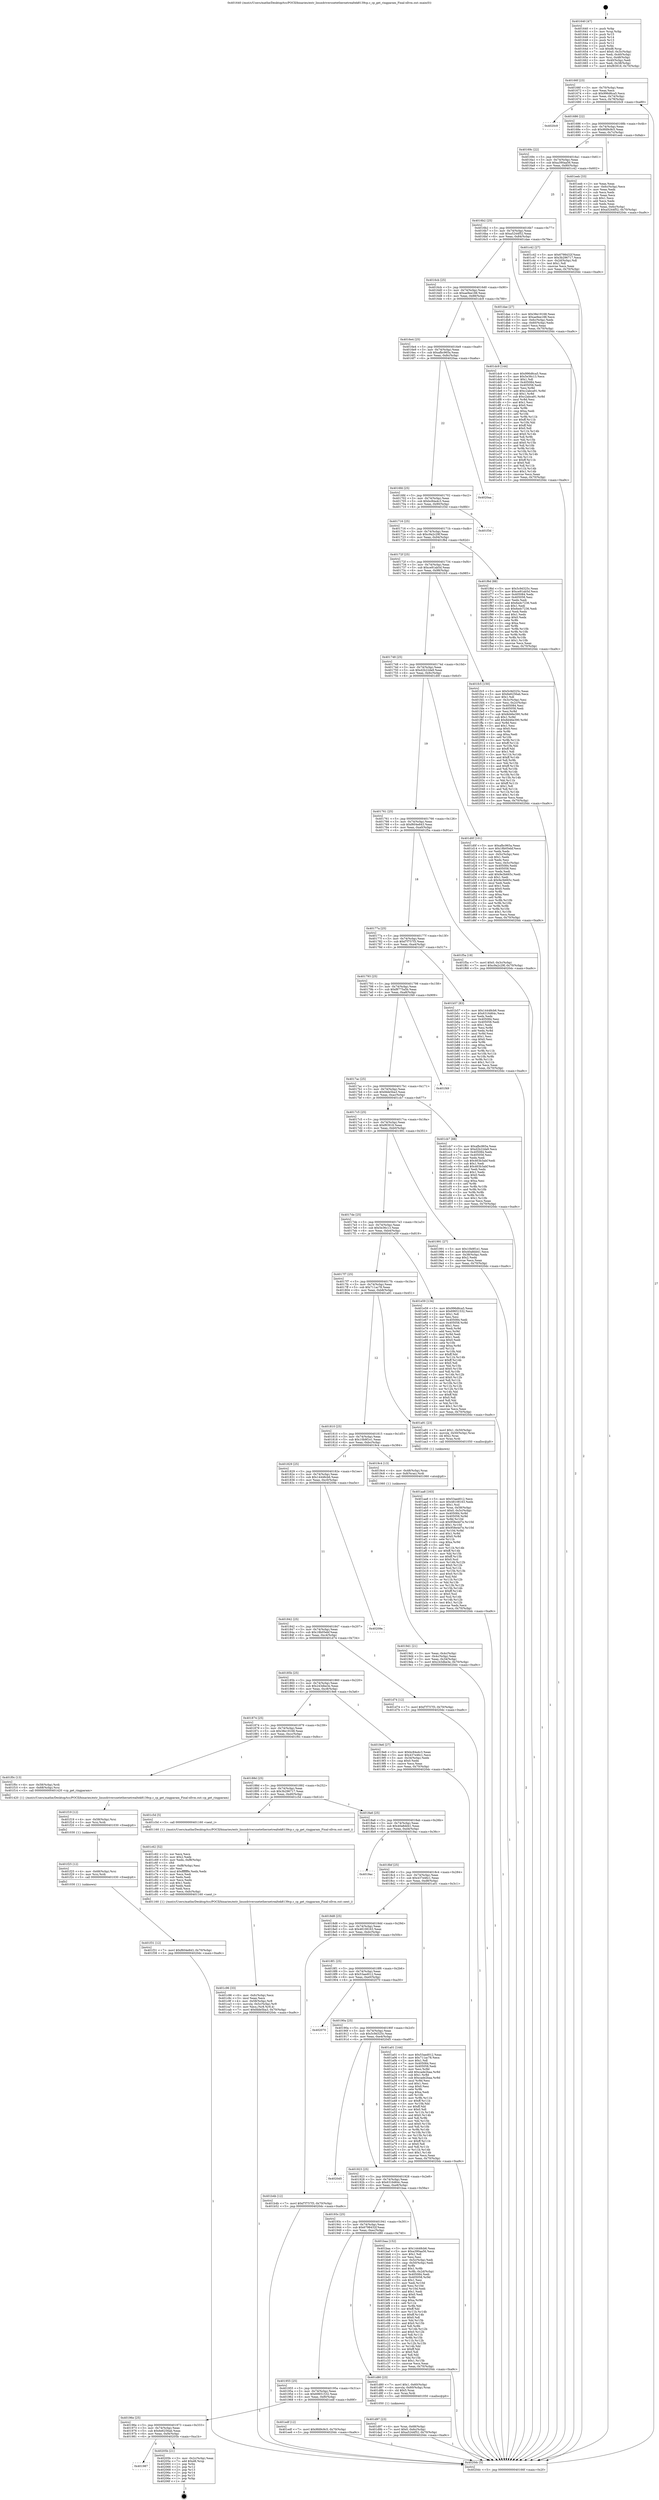 digraph "0x401640" {
  label = "0x401640 (/mnt/c/Users/mathe/Desktop/tcc/POCII/binaries/extr_linuxdriversnetethernetrealtek8139cp.c_cp_get_ringparam_Final-ollvm.out::main(0))"
  labelloc = "t"
  node[shape=record]

  Entry [label="",width=0.3,height=0.3,shape=circle,fillcolor=black,style=filled]
  "0x40166f" [label="{
     0x40166f [23]\l
     | [instrs]\l
     &nbsp;&nbsp;0x40166f \<+3\>: mov -0x70(%rbp),%eax\l
     &nbsp;&nbsp;0x401672 \<+2\>: mov %eax,%ecx\l
     &nbsp;&nbsp;0x401674 \<+6\>: sub $0x996d6ca5,%ecx\l
     &nbsp;&nbsp;0x40167a \<+3\>: mov %eax,-0x74(%rbp)\l
     &nbsp;&nbsp;0x40167d \<+3\>: mov %ecx,-0x78(%rbp)\l
     &nbsp;&nbsp;0x401680 \<+6\>: je 00000000004020c9 \<main+0xa89\>\l
  }"]
  "0x4020c9" [label="{
     0x4020c9\l
  }", style=dashed]
  "0x401686" [label="{
     0x401686 [22]\l
     | [instrs]\l
     &nbsp;&nbsp;0x401686 \<+5\>: jmp 000000000040168b \<main+0x4b\>\l
     &nbsp;&nbsp;0x40168b \<+3\>: mov -0x74(%rbp),%eax\l
     &nbsp;&nbsp;0x40168e \<+5\>: sub $0x9fd9c9c5,%eax\l
     &nbsp;&nbsp;0x401693 \<+3\>: mov %eax,-0x7c(%rbp)\l
     &nbsp;&nbsp;0x401696 \<+6\>: je 0000000000401eeb \<main+0x8ab\>\l
  }"]
  Exit [label="",width=0.3,height=0.3,shape=circle,fillcolor=black,style=filled,peripheries=2]
  "0x401eeb" [label="{
     0x401eeb [33]\l
     | [instrs]\l
     &nbsp;&nbsp;0x401eeb \<+2\>: xor %eax,%eax\l
     &nbsp;&nbsp;0x401eed \<+3\>: mov -0x6c(%rbp),%ecx\l
     &nbsp;&nbsp;0x401ef0 \<+2\>: mov %eax,%edx\l
     &nbsp;&nbsp;0x401ef2 \<+2\>: sub %ecx,%edx\l
     &nbsp;&nbsp;0x401ef4 \<+2\>: mov %eax,%ecx\l
     &nbsp;&nbsp;0x401ef6 \<+3\>: sub $0x1,%ecx\l
     &nbsp;&nbsp;0x401ef9 \<+2\>: add %ecx,%edx\l
     &nbsp;&nbsp;0x401efb \<+2\>: sub %edx,%eax\l
     &nbsp;&nbsp;0x401efd \<+3\>: mov %eax,-0x6c(%rbp)\l
     &nbsp;&nbsp;0x401f00 \<+7\>: movl $0xa5244f52,-0x70(%rbp)\l
     &nbsp;&nbsp;0x401f07 \<+5\>: jmp 00000000004020dc \<main+0xa9c\>\l
  }"]
  "0x40169c" [label="{
     0x40169c [22]\l
     | [instrs]\l
     &nbsp;&nbsp;0x40169c \<+5\>: jmp 00000000004016a1 \<main+0x61\>\l
     &nbsp;&nbsp;0x4016a1 \<+3\>: mov -0x74(%rbp),%eax\l
     &nbsp;&nbsp;0x4016a4 \<+5\>: sub $0xa390aa56,%eax\l
     &nbsp;&nbsp;0x4016a9 \<+3\>: mov %eax,-0x80(%rbp)\l
     &nbsp;&nbsp;0x4016ac \<+6\>: je 0000000000401c42 \<main+0x602\>\l
  }"]
  "0x401987" [label="{
     0x401987\l
  }", style=dashed]
  "0x401c42" [label="{
     0x401c42 [27]\l
     | [instrs]\l
     &nbsp;&nbsp;0x401c42 \<+5\>: mov $0x6798432f,%eax\l
     &nbsp;&nbsp;0x401c47 \<+5\>: mov $0x3b296717,%ecx\l
     &nbsp;&nbsp;0x401c4c \<+3\>: mov -0x2d(%rbp),%dl\l
     &nbsp;&nbsp;0x401c4f \<+3\>: test $0x1,%dl\l
     &nbsp;&nbsp;0x401c52 \<+3\>: cmovne %ecx,%eax\l
     &nbsp;&nbsp;0x401c55 \<+3\>: mov %eax,-0x70(%rbp)\l
     &nbsp;&nbsp;0x401c58 \<+5\>: jmp 00000000004020dc \<main+0xa9c\>\l
  }"]
  "0x4016b2" [label="{
     0x4016b2 [25]\l
     | [instrs]\l
     &nbsp;&nbsp;0x4016b2 \<+5\>: jmp 00000000004016b7 \<main+0x77\>\l
     &nbsp;&nbsp;0x4016b7 \<+3\>: mov -0x74(%rbp),%eax\l
     &nbsp;&nbsp;0x4016ba \<+5\>: sub $0xa5244f52,%eax\l
     &nbsp;&nbsp;0x4016bf \<+6\>: mov %eax,-0x84(%rbp)\l
     &nbsp;&nbsp;0x4016c5 \<+6\>: je 0000000000401dae \<main+0x76e\>\l
  }"]
  "0x40205b" [label="{
     0x40205b [21]\l
     | [instrs]\l
     &nbsp;&nbsp;0x40205b \<+3\>: mov -0x2c(%rbp),%eax\l
     &nbsp;&nbsp;0x40205e \<+7\>: add $0xd8,%rsp\l
     &nbsp;&nbsp;0x402065 \<+1\>: pop %rbx\l
     &nbsp;&nbsp;0x402066 \<+2\>: pop %r12\l
     &nbsp;&nbsp;0x402068 \<+2\>: pop %r13\l
     &nbsp;&nbsp;0x40206a \<+2\>: pop %r14\l
     &nbsp;&nbsp;0x40206c \<+2\>: pop %r15\l
     &nbsp;&nbsp;0x40206e \<+1\>: pop %rbp\l
     &nbsp;&nbsp;0x40206f \<+1\>: ret\l
  }"]
  "0x401dae" [label="{
     0x401dae [27]\l
     | [instrs]\l
     &nbsp;&nbsp;0x401dae \<+5\>: mov $0x38e19168,%eax\l
     &nbsp;&nbsp;0x401db3 \<+5\>: mov $0xae9ee188,%ecx\l
     &nbsp;&nbsp;0x401db8 \<+3\>: mov -0x6c(%rbp),%edx\l
     &nbsp;&nbsp;0x401dbb \<+3\>: cmp -0x60(%rbp),%edx\l
     &nbsp;&nbsp;0x401dbe \<+3\>: cmovl %ecx,%eax\l
     &nbsp;&nbsp;0x401dc1 \<+3\>: mov %eax,-0x70(%rbp)\l
     &nbsp;&nbsp;0x401dc4 \<+5\>: jmp 00000000004020dc \<main+0xa9c\>\l
  }"]
  "0x4016cb" [label="{
     0x4016cb [25]\l
     | [instrs]\l
     &nbsp;&nbsp;0x4016cb \<+5\>: jmp 00000000004016d0 \<main+0x90\>\l
     &nbsp;&nbsp;0x4016d0 \<+3\>: mov -0x74(%rbp),%eax\l
     &nbsp;&nbsp;0x4016d3 \<+5\>: sub $0xae9ee188,%eax\l
     &nbsp;&nbsp;0x4016d8 \<+6\>: mov %eax,-0x88(%rbp)\l
     &nbsp;&nbsp;0x4016de \<+6\>: je 0000000000401dc9 \<main+0x789\>\l
  }"]
  "0x401f31" [label="{
     0x401f31 [12]\l
     | [instrs]\l
     &nbsp;&nbsp;0x401f31 \<+7\>: movl $0xf604e843,-0x70(%rbp)\l
     &nbsp;&nbsp;0x401f38 \<+5\>: jmp 00000000004020dc \<main+0xa9c\>\l
  }"]
  "0x401dc9" [label="{
     0x401dc9 [144]\l
     | [instrs]\l
     &nbsp;&nbsp;0x401dc9 \<+5\>: mov $0x996d6ca5,%eax\l
     &nbsp;&nbsp;0x401dce \<+5\>: mov $0x5e36c13,%ecx\l
     &nbsp;&nbsp;0x401dd3 \<+2\>: mov $0x1,%dl\l
     &nbsp;&nbsp;0x401dd5 \<+7\>: mov 0x405084,%esi\l
     &nbsp;&nbsp;0x401ddc \<+7\>: mov 0x405058,%edi\l
     &nbsp;&nbsp;0x401de3 \<+3\>: mov %esi,%r8d\l
     &nbsp;&nbsp;0x401de6 \<+7\>: add $0xc2abca91,%r8d\l
     &nbsp;&nbsp;0x401ded \<+4\>: sub $0x1,%r8d\l
     &nbsp;&nbsp;0x401df1 \<+7\>: sub $0xc2abca91,%r8d\l
     &nbsp;&nbsp;0x401df8 \<+4\>: imul %r8d,%esi\l
     &nbsp;&nbsp;0x401dfc \<+3\>: and $0x1,%esi\l
     &nbsp;&nbsp;0x401dff \<+3\>: cmp $0x0,%esi\l
     &nbsp;&nbsp;0x401e02 \<+4\>: sete %r9b\l
     &nbsp;&nbsp;0x401e06 \<+3\>: cmp $0xa,%edi\l
     &nbsp;&nbsp;0x401e09 \<+4\>: setl %r10b\l
     &nbsp;&nbsp;0x401e0d \<+3\>: mov %r9b,%r11b\l
     &nbsp;&nbsp;0x401e10 \<+4\>: xor $0xff,%r11b\l
     &nbsp;&nbsp;0x401e14 \<+3\>: mov %r10b,%bl\l
     &nbsp;&nbsp;0x401e17 \<+3\>: xor $0xff,%bl\l
     &nbsp;&nbsp;0x401e1a \<+3\>: xor $0x0,%dl\l
     &nbsp;&nbsp;0x401e1d \<+3\>: mov %r11b,%r14b\l
     &nbsp;&nbsp;0x401e20 \<+4\>: and $0x0,%r14b\l
     &nbsp;&nbsp;0x401e24 \<+3\>: and %dl,%r9b\l
     &nbsp;&nbsp;0x401e27 \<+3\>: mov %bl,%r15b\l
     &nbsp;&nbsp;0x401e2a \<+4\>: and $0x0,%r15b\l
     &nbsp;&nbsp;0x401e2e \<+3\>: and %dl,%r10b\l
     &nbsp;&nbsp;0x401e31 \<+3\>: or %r9b,%r14b\l
     &nbsp;&nbsp;0x401e34 \<+3\>: or %r10b,%r15b\l
     &nbsp;&nbsp;0x401e37 \<+3\>: xor %r15b,%r14b\l
     &nbsp;&nbsp;0x401e3a \<+3\>: or %bl,%r11b\l
     &nbsp;&nbsp;0x401e3d \<+4\>: xor $0xff,%r11b\l
     &nbsp;&nbsp;0x401e41 \<+3\>: or $0x0,%dl\l
     &nbsp;&nbsp;0x401e44 \<+3\>: and %dl,%r11b\l
     &nbsp;&nbsp;0x401e47 \<+3\>: or %r11b,%r14b\l
     &nbsp;&nbsp;0x401e4a \<+4\>: test $0x1,%r14b\l
     &nbsp;&nbsp;0x401e4e \<+3\>: cmovne %ecx,%eax\l
     &nbsp;&nbsp;0x401e51 \<+3\>: mov %eax,-0x70(%rbp)\l
     &nbsp;&nbsp;0x401e54 \<+5\>: jmp 00000000004020dc \<main+0xa9c\>\l
  }"]
  "0x4016e4" [label="{
     0x4016e4 [25]\l
     | [instrs]\l
     &nbsp;&nbsp;0x4016e4 \<+5\>: jmp 00000000004016e9 \<main+0xa9\>\l
     &nbsp;&nbsp;0x4016e9 \<+3\>: mov -0x74(%rbp),%eax\l
     &nbsp;&nbsp;0x4016ec \<+5\>: sub $0xafbc965a,%eax\l
     &nbsp;&nbsp;0x4016f1 \<+6\>: mov %eax,-0x8c(%rbp)\l
     &nbsp;&nbsp;0x4016f7 \<+6\>: je 00000000004020aa \<main+0xa6a\>\l
  }"]
  "0x401f25" [label="{
     0x401f25 [12]\l
     | [instrs]\l
     &nbsp;&nbsp;0x401f25 \<+4\>: mov -0x68(%rbp),%rsi\l
     &nbsp;&nbsp;0x401f29 \<+3\>: mov %rsi,%rdi\l
     &nbsp;&nbsp;0x401f2c \<+5\>: call 0000000000401030 \<free@plt\>\l
     | [calls]\l
     &nbsp;&nbsp;0x401030 \{1\} (unknown)\l
  }"]
  "0x4020aa" [label="{
     0x4020aa\l
  }", style=dashed]
  "0x4016fd" [label="{
     0x4016fd [25]\l
     | [instrs]\l
     &nbsp;&nbsp;0x4016fd \<+5\>: jmp 0000000000401702 \<main+0xc2\>\l
     &nbsp;&nbsp;0x401702 \<+3\>: mov -0x74(%rbp),%eax\l
     &nbsp;&nbsp;0x401705 \<+5\>: sub $0xbc84a4c3,%eax\l
     &nbsp;&nbsp;0x40170a \<+6\>: mov %eax,-0x90(%rbp)\l
     &nbsp;&nbsp;0x401710 \<+6\>: je 0000000000401f3d \<main+0x8fd\>\l
  }"]
  "0x401f19" [label="{
     0x401f19 [12]\l
     | [instrs]\l
     &nbsp;&nbsp;0x401f19 \<+4\>: mov -0x58(%rbp),%rsi\l
     &nbsp;&nbsp;0x401f1d \<+3\>: mov %rsi,%rdi\l
     &nbsp;&nbsp;0x401f20 \<+5\>: call 0000000000401030 \<free@plt\>\l
     | [calls]\l
     &nbsp;&nbsp;0x401030 \{1\} (unknown)\l
  }"]
  "0x401f3d" [label="{
     0x401f3d\l
  }", style=dashed]
  "0x401716" [label="{
     0x401716 [25]\l
     | [instrs]\l
     &nbsp;&nbsp;0x401716 \<+5\>: jmp 000000000040171b \<main+0xdb\>\l
     &nbsp;&nbsp;0x40171b \<+3\>: mov -0x74(%rbp),%eax\l
     &nbsp;&nbsp;0x40171e \<+5\>: sub $0xc9a2c29f,%eax\l
     &nbsp;&nbsp;0x401723 \<+6\>: mov %eax,-0x94(%rbp)\l
     &nbsp;&nbsp;0x401729 \<+6\>: je 0000000000401f6d \<main+0x92d\>\l
  }"]
  "0x40196e" [label="{
     0x40196e [25]\l
     | [instrs]\l
     &nbsp;&nbsp;0x40196e \<+5\>: jmp 0000000000401973 \<main+0x333\>\l
     &nbsp;&nbsp;0x401973 \<+3\>: mov -0x74(%rbp),%eax\l
     &nbsp;&nbsp;0x401976 \<+5\>: sub $0x6e6256ab,%eax\l
     &nbsp;&nbsp;0x40197b \<+6\>: mov %eax,-0xf4(%rbp)\l
     &nbsp;&nbsp;0x401981 \<+6\>: je 000000000040205b \<main+0xa1b\>\l
  }"]
  "0x401f6d" [label="{
     0x401f6d [88]\l
     | [instrs]\l
     &nbsp;&nbsp;0x401f6d \<+5\>: mov $0x5c9d325c,%eax\l
     &nbsp;&nbsp;0x401f72 \<+5\>: mov $0xce91ab5d,%ecx\l
     &nbsp;&nbsp;0x401f77 \<+7\>: mov 0x405084,%edx\l
     &nbsp;&nbsp;0x401f7e \<+7\>: mov 0x405058,%esi\l
     &nbsp;&nbsp;0x401f85 \<+2\>: mov %edx,%edi\l
     &nbsp;&nbsp;0x401f87 \<+6\>: add $0x6edc7236,%edi\l
     &nbsp;&nbsp;0x401f8d \<+3\>: sub $0x1,%edi\l
     &nbsp;&nbsp;0x401f90 \<+6\>: sub $0x6edc7236,%edi\l
     &nbsp;&nbsp;0x401f96 \<+3\>: imul %edi,%edx\l
     &nbsp;&nbsp;0x401f99 \<+3\>: and $0x1,%edx\l
     &nbsp;&nbsp;0x401f9c \<+3\>: cmp $0x0,%edx\l
     &nbsp;&nbsp;0x401f9f \<+4\>: sete %r8b\l
     &nbsp;&nbsp;0x401fa3 \<+3\>: cmp $0xa,%esi\l
     &nbsp;&nbsp;0x401fa6 \<+4\>: setl %r9b\l
     &nbsp;&nbsp;0x401faa \<+3\>: mov %r8b,%r10b\l
     &nbsp;&nbsp;0x401fad \<+3\>: and %r9b,%r10b\l
     &nbsp;&nbsp;0x401fb0 \<+3\>: xor %r9b,%r8b\l
     &nbsp;&nbsp;0x401fb3 \<+3\>: or %r8b,%r10b\l
     &nbsp;&nbsp;0x401fb6 \<+4\>: test $0x1,%r10b\l
     &nbsp;&nbsp;0x401fba \<+3\>: cmovne %ecx,%eax\l
     &nbsp;&nbsp;0x401fbd \<+3\>: mov %eax,-0x70(%rbp)\l
     &nbsp;&nbsp;0x401fc0 \<+5\>: jmp 00000000004020dc \<main+0xa9c\>\l
  }"]
  "0x40172f" [label="{
     0x40172f [25]\l
     | [instrs]\l
     &nbsp;&nbsp;0x40172f \<+5\>: jmp 0000000000401734 \<main+0xf4\>\l
     &nbsp;&nbsp;0x401734 \<+3\>: mov -0x74(%rbp),%eax\l
     &nbsp;&nbsp;0x401737 \<+5\>: sub $0xce91ab5d,%eax\l
     &nbsp;&nbsp;0x40173c \<+6\>: mov %eax,-0x98(%rbp)\l
     &nbsp;&nbsp;0x401742 \<+6\>: je 0000000000401fc5 \<main+0x985\>\l
  }"]
  "0x401edf" [label="{
     0x401edf [12]\l
     | [instrs]\l
     &nbsp;&nbsp;0x401edf \<+7\>: movl $0x9fd9c9c5,-0x70(%rbp)\l
     &nbsp;&nbsp;0x401ee6 \<+5\>: jmp 00000000004020dc \<main+0xa9c\>\l
  }"]
  "0x401fc5" [label="{
     0x401fc5 [150]\l
     | [instrs]\l
     &nbsp;&nbsp;0x401fc5 \<+5\>: mov $0x5c9d325c,%eax\l
     &nbsp;&nbsp;0x401fca \<+5\>: mov $0x6e6256ab,%ecx\l
     &nbsp;&nbsp;0x401fcf \<+2\>: mov $0x1,%dl\l
     &nbsp;&nbsp;0x401fd1 \<+3\>: mov -0x3c(%rbp),%esi\l
     &nbsp;&nbsp;0x401fd4 \<+3\>: mov %esi,-0x2c(%rbp)\l
     &nbsp;&nbsp;0x401fd7 \<+7\>: mov 0x405084,%esi\l
     &nbsp;&nbsp;0x401fde \<+7\>: mov 0x405058,%edi\l
     &nbsp;&nbsp;0x401fe5 \<+3\>: mov %esi,%r8d\l
     &nbsp;&nbsp;0x401fe8 \<+7\>: sub $0x8d46e390,%r8d\l
     &nbsp;&nbsp;0x401fef \<+4\>: sub $0x1,%r8d\l
     &nbsp;&nbsp;0x401ff3 \<+7\>: add $0x8d46e390,%r8d\l
     &nbsp;&nbsp;0x401ffa \<+4\>: imul %r8d,%esi\l
     &nbsp;&nbsp;0x401ffe \<+3\>: and $0x1,%esi\l
     &nbsp;&nbsp;0x402001 \<+3\>: cmp $0x0,%esi\l
     &nbsp;&nbsp;0x402004 \<+4\>: sete %r9b\l
     &nbsp;&nbsp;0x402008 \<+3\>: cmp $0xa,%edi\l
     &nbsp;&nbsp;0x40200b \<+4\>: setl %r10b\l
     &nbsp;&nbsp;0x40200f \<+3\>: mov %r9b,%r11b\l
     &nbsp;&nbsp;0x402012 \<+4\>: xor $0xff,%r11b\l
     &nbsp;&nbsp;0x402016 \<+3\>: mov %r10b,%bl\l
     &nbsp;&nbsp;0x402019 \<+3\>: xor $0xff,%bl\l
     &nbsp;&nbsp;0x40201c \<+3\>: xor $0x1,%dl\l
     &nbsp;&nbsp;0x40201f \<+3\>: mov %r11b,%r14b\l
     &nbsp;&nbsp;0x402022 \<+4\>: and $0xff,%r14b\l
     &nbsp;&nbsp;0x402026 \<+3\>: and %dl,%r9b\l
     &nbsp;&nbsp;0x402029 \<+3\>: mov %bl,%r15b\l
     &nbsp;&nbsp;0x40202c \<+4\>: and $0xff,%r15b\l
     &nbsp;&nbsp;0x402030 \<+3\>: and %dl,%r10b\l
     &nbsp;&nbsp;0x402033 \<+3\>: or %r9b,%r14b\l
     &nbsp;&nbsp;0x402036 \<+3\>: or %r10b,%r15b\l
     &nbsp;&nbsp;0x402039 \<+3\>: xor %r15b,%r14b\l
     &nbsp;&nbsp;0x40203c \<+3\>: or %bl,%r11b\l
     &nbsp;&nbsp;0x40203f \<+4\>: xor $0xff,%r11b\l
     &nbsp;&nbsp;0x402043 \<+3\>: or $0x1,%dl\l
     &nbsp;&nbsp;0x402046 \<+3\>: and %dl,%r11b\l
     &nbsp;&nbsp;0x402049 \<+3\>: or %r11b,%r14b\l
     &nbsp;&nbsp;0x40204c \<+4\>: test $0x1,%r14b\l
     &nbsp;&nbsp;0x402050 \<+3\>: cmovne %ecx,%eax\l
     &nbsp;&nbsp;0x402053 \<+3\>: mov %eax,-0x70(%rbp)\l
     &nbsp;&nbsp;0x402056 \<+5\>: jmp 00000000004020dc \<main+0xa9c\>\l
  }"]
  "0x401748" [label="{
     0x401748 [25]\l
     | [instrs]\l
     &nbsp;&nbsp;0x401748 \<+5\>: jmp 000000000040174d \<main+0x10d\>\l
     &nbsp;&nbsp;0x40174d \<+3\>: mov -0x74(%rbp),%eax\l
     &nbsp;&nbsp;0x401750 \<+5\>: sub $0xd2b22da9,%eax\l
     &nbsp;&nbsp;0x401755 \<+6\>: mov %eax,-0x9c(%rbp)\l
     &nbsp;&nbsp;0x40175b \<+6\>: je 0000000000401d0f \<main+0x6cf\>\l
  }"]
  "0x401d97" [label="{
     0x401d97 [23]\l
     | [instrs]\l
     &nbsp;&nbsp;0x401d97 \<+4\>: mov %rax,-0x68(%rbp)\l
     &nbsp;&nbsp;0x401d9b \<+7\>: movl $0x0,-0x6c(%rbp)\l
     &nbsp;&nbsp;0x401da2 \<+7\>: movl $0xa5244f52,-0x70(%rbp)\l
     &nbsp;&nbsp;0x401da9 \<+5\>: jmp 00000000004020dc \<main+0xa9c\>\l
  }"]
  "0x401d0f" [label="{
     0x401d0f [101]\l
     | [instrs]\l
     &nbsp;&nbsp;0x401d0f \<+5\>: mov $0xafbc965a,%eax\l
     &nbsp;&nbsp;0x401d14 \<+5\>: mov $0x18b05ebf,%ecx\l
     &nbsp;&nbsp;0x401d19 \<+2\>: xor %edx,%edx\l
     &nbsp;&nbsp;0x401d1b \<+3\>: mov -0x5c(%rbp),%esi\l
     &nbsp;&nbsp;0x401d1e \<+3\>: sub $0x1,%edx\l
     &nbsp;&nbsp;0x401d21 \<+2\>: sub %edx,%esi\l
     &nbsp;&nbsp;0x401d23 \<+3\>: mov %esi,-0x5c(%rbp)\l
     &nbsp;&nbsp;0x401d26 \<+7\>: mov 0x405084,%edx\l
     &nbsp;&nbsp;0x401d2d \<+7\>: mov 0x405058,%esi\l
     &nbsp;&nbsp;0x401d34 \<+2\>: mov %edx,%edi\l
     &nbsp;&nbsp;0x401d36 \<+6\>: add $0x9e3b665c,%edi\l
     &nbsp;&nbsp;0x401d3c \<+3\>: sub $0x1,%edi\l
     &nbsp;&nbsp;0x401d3f \<+6\>: sub $0x9e3b665c,%edi\l
     &nbsp;&nbsp;0x401d45 \<+3\>: imul %edi,%edx\l
     &nbsp;&nbsp;0x401d48 \<+3\>: and $0x1,%edx\l
     &nbsp;&nbsp;0x401d4b \<+3\>: cmp $0x0,%edx\l
     &nbsp;&nbsp;0x401d4e \<+4\>: sete %r8b\l
     &nbsp;&nbsp;0x401d52 \<+3\>: cmp $0xa,%esi\l
     &nbsp;&nbsp;0x401d55 \<+4\>: setl %r9b\l
     &nbsp;&nbsp;0x401d59 \<+3\>: mov %r8b,%r10b\l
     &nbsp;&nbsp;0x401d5c \<+3\>: and %r9b,%r10b\l
     &nbsp;&nbsp;0x401d5f \<+3\>: xor %r9b,%r8b\l
     &nbsp;&nbsp;0x401d62 \<+3\>: or %r8b,%r10b\l
     &nbsp;&nbsp;0x401d65 \<+4\>: test $0x1,%r10b\l
     &nbsp;&nbsp;0x401d69 \<+3\>: cmovne %ecx,%eax\l
     &nbsp;&nbsp;0x401d6c \<+3\>: mov %eax,-0x70(%rbp)\l
     &nbsp;&nbsp;0x401d6f \<+5\>: jmp 00000000004020dc \<main+0xa9c\>\l
  }"]
  "0x401761" [label="{
     0x401761 [25]\l
     | [instrs]\l
     &nbsp;&nbsp;0x401761 \<+5\>: jmp 0000000000401766 \<main+0x126\>\l
     &nbsp;&nbsp;0x401766 \<+3\>: mov -0x74(%rbp),%eax\l
     &nbsp;&nbsp;0x401769 \<+5\>: sub $0xf604e843,%eax\l
     &nbsp;&nbsp;0x40176e \<+6\>: mov %eax,-0xa0(%rbp)\l
     &nbsp;&nbsp;0x401774 \<+6\>: je 0000000000401f5a \<main+0x91a\>\l
  }"]
  "0x401955" [label="{
     0x401955 [25]\l
     | [instrs]\l
     &nbsp;&nbsp;0x401955 \<+5\>: jmp 000000000040195a \<main+0x31a\>\l
     &nbsp;&nbsp;0x40195a \<+3\>: mov -0x74(%rbp),%eax\l
     &nbsp;&nbsp;0x40195d \<+5\>: sub $0x69651532,%eax\l
     &nbsp;&nbsp;0x401962 \<+6\>: mov %eax,-0xf0(%rbp)\l
     &nbsp;&nbsp;0x401968 \<+6\>: je 0000000000401edf \<main+0x89f\>\l
  }"]
  "0x401f5a" [label="{
     0x401f5a [19]\l
     | [instrs]\l
     &nbsp;&nbsp;0x401f5a \<+7\>: movl $0x0,-0x3c(%rbp)\l
     &nbsp;&nbsp;0x401f61 \<+7\>: movl $0xc9a2c29f,-0x70(%rbp)\l
     &nbsp;&nbsp;0x401f68 \<+5\>: jmp 00000000004020dc \<main+0xa9c\>\l
  }"]
  "0x40177a" [label="{
     0x40177a [25]\l
     | [instrs]\l
     &nbsp;&nbsp;0x40177a \<+5\>: jmp 000000000040177f \<main+0x13f\>\l
     &nbsp;&nbsp;0x40177f \<+3\>: mov -0x74(%rbp),%eax\l
     &nbsp;&nbsp;0x401782 \<+5\>: sub $0xf7f757f3,%eax\l
     &nbsp;&nbsp;0x401787 \<+6\>: mov %eax,-0xa4(%rbp)\l
     &nbsp;&nbsp;0x40178d \<+6\>: je 0000000000401b57 \<main+0x517\>\l
  }"]
  "0x401d80" [label="{
     0x401d80 [23]\l
     | [instrs]\l
     &nbsp;&nbsp;0x401d80 \<+7\>: movl $0x1,-0x60(%rbp)\l
     &nbsp;&nbsp;0x401d87 \<+4\>: movslq -0x60(%rbp),%rax\l
     &nbsp;&nbsp;0x401d8b \<+4\>: shl $0x5,%rax\l
     &nbsp;&nbsp;0x401d8f \<+3\>: mov %rax,%rdi\l
     &nbsp;&nbsp;0x401d92 \<+5\>: call 0000000000401050 \<malloc@plt\>\l
     | [calls]\l
     &nbsp;&nbsp;0x401050 \{1\} (unknown)\l
  }"]
  "0x401b57" [label="{
     0x401b57 [83]\l
     | [instrs]\l
     &nbsp;&nbsp;0x401b57 \<+5\>: mov $0x14448cb6,%eax\l
     &nbsp;&nbsp;0x401b5c \<+5\>: mov $0x6316d64c,%ecx\l
     &nbsp;&nbsp;0x401b61 \<+2\>: xor %edx,%edx\l
     &nbsp;&nbsp;0x401b63 \<+7\>: mov 0x405084,%esi\l
     &nbsp;&nbsp;0x401b6a \<+7\>: mov 0x405058,%edi\l
     &nbsp;&nbsp;0x401b71 \<+3\>: sub $0x1,%edx\l
     &nbsp;&nbsp;0x401b74 \<+3\>: mov %esi,%r8d\l
     &nbsp;&nbsp;0x401b77 \<+3\>: add %edx,%r8d\l
     &nbsp;&nbsp;0x401b7a \<+4\>: imul %r8d,%esi\l
     &nbsp;&nbsp;0x401b7e \<+3\>: and $0x1,%esi\l
     &nbsp;&nbsp;0x401b81 \<+3\>: cmp $0x0,%esi\l
     &nbsp;&nbsp;0x401b84 \<+4\>: sete %r9b\l
     &nbsp;&nbsp;0x401b88 \<+3\>: cmp $0xa,%edi\l
     &nbsp;&nbsp;0x401b8b \<+4\>: setl %r10b\l
     &nbsp;&nbsp;0x401b8f \<+3\>: mov %r9b,%r11b\l
     &nbsp;&nbsp;0x401b92 \<+3\>: and %r10b,%r11b\l
     &nbsp;&nbsp;0x401b95 \<+3\>: xor %r10b,%r9b\l
     &nbsp;&nbsp;0x401b98 \<+3\>: or %r9b,%r11b\l
     &nbsp;&nbsp;0x401b9b \<+4\>: test $0x1,%r11b\l
     &nbsp;&nbsp;0x401b9f \<+3\>: cmovne %ecx,%eax\l
     &nbsp;&nbsp;0x401ba2 \<+3\>: mov %eax,-0x70(%rbp)\l
     &nbsp;&nbsp;0x401ba5 \<+5\>: jmp 00000000004020dc \<main+0xa9c\>\l
  }"]
  "0x401793" [label="{
     0x401793 [25]\l
     | [instrs]\l
     &nbsp;&nbsp;0x401793 \<+5\>: jmp 0000000000401798 \<main+0x158\>\l
     &nbsp;&nbsp;0x401798 \<+3\>: mov -0x74(%rbp),%eax\l
     &nbsp;&nbsp;0x40179b \<+5\>: sub $0xf8775a5b,%eax\l
     &nbsp;&nbsp;0x4017a0 \<+6\>: mov %eax,-0xa8(%rbp)\l
     &nbsp;&nbsp;0x4017a6 \<+6\>: je 0000000000401f49 \<main+0x909\>\l
  }"]
  "0x401c96" [label="{
     0x401c96 [33]\l
     | [instrs]\l
     &nbsp;&nbsp;0x401c96 \<+6\>: mov -0xfc(%rbp),%ecx\l
     &nbsp;&nbsp;0x401c9c \<+3\>: imul %eax,%ecx\l
     &nbsp;&nbsp;0x401c9f \<+4\>: mov -0x58(%rbp),%r8\l
     &nbsp;&nbsp;0x401ca3 \<+4\>: movslq -0x5c(%rbp),%r9\l
     &nbsp;&nbsp;0x401ca7 \<+4\>: mov %ecx,(%r8,%r9,4)\l
     &nbsp;&nbsp;0x401cab \<+7\>: movl $0xfdde5ba3,-0x70(%rbp)\l
     &nbsp;&nbsp;0x401cb2 \<+5\>: jmp 00000000004020dc \<main+0xa9c\>\l
  }"]
  "0x401f49" [label="{
     0x401f49\l
  }", style=dashed]
  "0x4017ac" [label="{
     0x4017ac [25]\l
     | [instrs]\l
     &nbsp;&nbsp;0x4017ac \<+5\>: jmp 00000000004017b1 \<main+0x171\>\l
     &nbsp;&nbsp;0x4017b1 \<+3\>: mov -0x74(%rbp),%eax\l
     &nbsp;&nbsp;0x4017b4 \<+5\>: sub $0xfdde5ba3,%eax\l
     &nbsp;&nbsp;0x4017b9 \<+6\>: mov %eax,-0xac(%rbp)\l
     &nbsp;&nbsp;0x4017bf \<+6\>: je 0000000000401cb7 \<main+0x677\>\l
  }"]
  "0x401c62" [label="{
     0x401c62 [52]\l
     | [instrs]\l
     &nbsp;&nbsp;0x401c62 \<+2\>: xor %ecx,%ecx\l
     &nbsp;&nbsp;0x401c64 \<+5\>: mov $0x2,%edx\l
     &nbsp;&nbsp;0x401c69 \<+6\>: mov %edx,-0xf8(%rbp)\l
     &nbsp;&nbsp;0x401c6f \<+1\>: cltd\l
     &nbsp;&nbsp;0x401c70 \<+6\>: mov -0xf8(%rbp),%esi\l
     &nbsp;&nbsp;0x401c76 \<+2\>: idiv %esi\l
     &nbsp;&nbsp;0x401c78 \<+6\>: imul $0xfffffffe,%edx,%edx\l
     &nbsp;&nbsp;0x401c7e \<+2\>: mov %ecx,%edi\l
     &nbsp;&nbsp;0x401c80 \<+2\>: sub %edx,%edi\l
     &nbsp;&nbsp;0x401c82 \<+2\>: mov %ecx,%edx\l
     &nbsp;&nbsp;0x401c84 \<+3\>: sub $0x1,%edx\l
     &nbsp;&nbsp;0x401c87 \<+2\>: add %edx,%edi\l
     &nbsp;&nbsp;0x401c89 \<+2\>: sub %edi,%ecx\l
     &nbsp;&nbsp;0x401c8b \<+6\>: mov %ecx,-0xfc(%rbp)\l
     &nbsp;&nbsp;0x401c91 \<+5\>: call 0000000000401160 \<next_i\>\l
     | [calls]\l
     &nbsp;&nbsp;0x401160 \{1\} (/mnt/c/Users/mathe/Desktop/tcc/POCII/binaries/extr_linuxdriversnetethernetrealtek8139cp.c_cp_get_ringparam_Final-ollvm.out::next_i)\l
  }"]
  "0x401cb7" [label="{
     0x401cb7 [88]\l
     | [instrs]\l
     &nbsp;&nbsp;0x401cb7 \<+5\>: mov $0xafbc965a,%eax\l
     &nbsp;&nbsp;0x401cbc \<+5\>: mov $0xd2b22da9,%ecx\l
     &nbsp;&nbsp;0x401cc1 \<+7\>: mov 0x405084,%edx\l
     &nbsp;&nbsp;0x401cc8 \<+7\>: mov 0x405058,%esi\l
     &nbsp;&nbsp;0x401ccf \<+2\>: mov %edx,%edi\l
     &nbsp;&nbsp;0x401cd1 \<+6\>: sub $0x463b3abf,%edi\l
     &nbsp;&nbsp;0x401cd7 \<+3\>: sub $0x1,%edi\l
     &nbsp;&nbsp;0x401cda \<+6\>: add $0x463b3abf,%edi\l
     &nbsp;&nbsp;0x401ce0 \<+3\>: imul %edi,%edx\l
     &nbsp;&nbsp;0x401ce3 \<+3\>: and $0x1,%edx\l
     &nbsp;&nbsp;0x401ce6 \<+3\>: cmp $0x0,%edx\l
     &nbsp;&nbsp;0x401ce9 \<+4\>: sete %r8b\l
     &nbsp;&nbsp;0x401ced \<+3\>: cmp $0xa,%esi\l
     &nbsp;&nbsp;0x401cf0 \<+4\>: setl %r9b\l
     &nbsp;&nbsp;0x401cf4 \<+3\>: mov %r8b,%r10b\l
     &nbsp;&nbsp;0x401cf7 \<+3\>: and %r9b,%r10b\l
     &nbsp;&nbsp;0x401cfa \<+3\>: xor %r9b,%r8b\l
     &nbsp;&nbsp;0x401cfd \<+3\>: or %r8b,%r10b\l
     &nbsp;&nbsp;0x401d00 \<+4\>: test $0x1,%r10b\l
     &nbsp;&nbsp;0x401d04 \<+3\>: cmovne %ecx,%eax\l
     &nbsp;&nbsp;0x401d07 \<+3\>: mov %eax,-0x70(%rbp)\l
     &nbsp;&nbsp;0x401d0a \<+5\>: jmp 00000000004020dc \<main+0xa9c\>\l
  }"]
  "0x4017c5" [label="{
     0x4017c5 [25]\l
     | [instrs]\l
     &nbsp;&nbsp;0x4017c5 \<+5\>: jmp 00000000004017ca \<main+0x18a\>\l
     &nbsp;&nbsp;0x4017ca \<+3\>: mov -0x74(%rbp),%eax\l
     &nbsp;&nbsp;0x4017cd \<+5\>: sub $0xf83918,%eax\l
     &nbsp;&nbsp;0x4017d2 \<+6\>: mov %eax,-0xb0(%rbp)\l
     &nbsp;&nbsp;0x4017d8 \<+6\>: je 0000000000401991 \<main+0x351\>\l
  }"]
  "0x40193c" [label="{
     0x40193c [25]\l
     | [instrs]\l
     &nbsp;&nbsp;0x40193c \<+5\>: jmp 0000000000401941 \<main+0x301\>\l
     &nbsp;&nbsp;0x401941 \<+3\>: mov -0x74(%rbp),%eax\l
     &nbsp;&nbsp;0x401944 \<+5\>: sub $0x6798432f,%eax\l
     &nbsp;&nbsp;0x401949 \<+6\>: mov %eax,-0xec(%rbp)\l
     &nbsp;&nbsp;0x40194f \<+6\>: je 0000000000401d80 \<main+0x740\>\l
  }"]
  "0x401991" [label="{
     0x401991 [27]\l
     | [instrs]\l
     &nbsp;&nbsp;0x401991 \<+5\>: mov $0x10b9f1e1,%eax\l
     &nbsp;&nbsp;0x401996 \<+5\>: mov $0x40a8dd41,%ecx\l
     &nbsp;&nbsp;0x40199b \<+3\>: mov -0x38(%rbp),%edx\l
     &nbsp;&nbsp;0x40199e \<+3\>: cmp $0x2,%edx\l
     &nbsp;&nbsp;0x4019a1 \<+3\>: cmovne %ecx,%eax\l
     &nbsp;&nbsp;0x4019a4 \<+3\>: mov %eax,-0x70(%rbp)\l
     &nbsp;&nbsp;0x4019a7 \<+5\>: jmp 00000000004020dc \<main+0xa9c\>\l
  }"]
  "0x4017de" [label="{
     0x4017de [25]\l
     | [instrs]\l
     &nbsp;&nbsp;0x4017de \<+5\>: jmp 00000000004017e3 \<main+0x1a3\>\l
     &nbsp;&nbsp;0x4017e3 \<+3\>: mov -0x74(%rbp),%eax\l
     &nbsp;&nbsp;0x4017e6 \<+5\>: sub $0x5e36c13,%eax\l
     &nbsp;&nbsp;0x4017eb \<+6\>: mov %eax,-0xb4(%rbp)\l
     &nbsp;&nbsp;0x4017f1 \<+6\>: je 0000000000401e59 \<main+0x819\>\l
  }"]
  "0x4020dc" [label="{
     0x4020dc [5]\l
     | [instrs]\l
     &nbsp;&nbsp;0x4020dc \<+5\>: jmp 000000000040166f \<main+0x2f\>\l
  }"]
  "0x401640" [label="{
     0x401640 [47]\l
     | [instrs]\l
     &nbsp;&nbsp;0x401640 \<+1\>: push %rbp\l
     &nbsp;&nbsp;0x401641 \<+3\>: mov %rsp,%rbp\l
     &nbsp;&nbsp;0x401644 \<+2\>: push %r15\l
     &nbsp;&nbsp;0x401646 \<+2\>: push %r14\l
     &nbsp;&nbsp;0x401648 \<+2\>: push %r13\l
     &nbsp;&nbsp;0x40164a \<+2\>: push %r12\l
     &nbsp;&nbsp;0x40164c \<+1\>: push %rbx\l
     &nbsp;&nbsp;0x40164d \<+7\>: sub $0xd8,%rsp\l
     &nbsp;&nbsp;0x401654 \<+7\>: movl $0x0,-0x3c(%rbp)\l
     &nbsp;&nbsp;0x40165b \<+3\>: mov %edi,-0x40(%rbp)\l
     &nbsp;&nbsp;0x40165e \<+4\>: mov %rsi,-0x48(%rbp)\l
     &nbsp;&nbsp;0x401662 \<+3\>: mov -0x40(%rbp),%edi\l
     &nbsp;&nbsp;0x401665 \<+3\>: mov %edi,-0x38(%rbp)\l
     &nbsp;&nbsp;0x401668 \<+7\>: movl $0xf83918,-0x70(%rbp)\l
  }"]
  "0x401baa" [label="{
     0x401baa [152]\l
     | [instrs]\l
     &nbsp;&nbsp;0x401baa \<+5\>: mov $0x14448cb6,%eax\l
     &nbsp;&nbsp;0x401baf \<+5\>: mov $0xa390aa56,%ecx\l
     &nbsp;&nbsp;0x401bb4 \<+2\>: mov $0x1,%dl\l
     &nbsp;&nbsp;0x401bb6 \<+2\>: xor %esi,%esi\l
     &nbsp;&nbsp;0x401bb8 \<+3\>: mov -0x5c(%rbp),%edi\l
     &nbsp;&nbsp;0x401bbb \<+3\>: cmp -0x50(%rbp),%edi\l
     &nbsp;&nbsp;0x401bbe \<+4\>: setl %r8b\l
     &nbsp;&nbsp;0x401bc2 \<+4\>: and $0x1,%r8b\l
     &nbsp;&nbsp;0x401bc6 \<+4\>: mov %r8b,-0x2d(%rbp)\l
     &nbsp;&nbsp;0x401bca \<+7\>: mov 0x405084,%edi\l
     &nbsp;&nbsp;0x401bd1 \<+8\>: mov 0x405058,%r9d\l
     &nbsp;&nbsp;0x401bd9 \<+3\>: sub $0x1,%esi\l
     &nbsp;&nbsp;0x401bdc \<+3\>: mov %edi,%r10d\l
     &nbsp;&nbsp;0x401bdf \<+3\>: add %esi,%r10d\l
     &nbsp;&nbsp;0x401be2 \<+4\>: imul %r10d,%edi\l
     &nbsp;&nbsp;0x401be6 \<+3\>: and $0x1,%edi\l
     &nbsp;&nbsp;0x401be9 \<+3\>: cmp $0x0,%edi\l
     &nbsp;&nbsp;0x401bec \<+4\>: sete %r8b\l
     &nbsp;&nbsp;0x401bf0 \<+4\>: cmp $0xa,%r9d\l
     &nbsp;&nbsp;0x401bf4 \<+4\>: setl %r11b\l
     &nbsp;&nbsp;0x401bf8 \<+3\>: mov %r8b,%bl\l
     &nbsp;&nbsp;0x401bfb \<+3\>: xor $0xff,%bl\l
     &nbsp;&nbsp;0x401bfe \<+3\>: mov %r11b,%r14b\l
     &nbsp;&nbsp;0x401c01 \<+4\>: xor $0xff,%r14b\l
     &nbsp;&nbsp;0x401c05 \<+3\>: xor $0x0,%dl\l
     &nbsp;&nbsp;0x401c08 \<+3\>: mov %bl,%r15b\l
     &nbsp;&nbsp;0x401c0b \<+4\>: and $0x0,%r15b\l
     &nbsp;&nbsp;0x401c0f \<+3\>: and %dl,%r8b\l
     &nbsp;&nbsp;0x401c12 \<+3\>: mov %r14b,%r12b\l
     &nbsp;&nbsp;0x401c15 \<+4\>: and $0x0,%r12b\l
     &nbsp;&nbsp;0x401c19 \<+3\>: and %dl,%r11b\l
     &nbsp;&nbsp;0x401c1c \<+3\>: or %r8b,%r15b\l
     &nbsp;&nbsp;0x401c1f \<+3\>: or %r11b,%r12b\l
     &nbsp;&nbsp;0x401c22 \<+3\>: xor %r12b,%r15b\l
     &nbsp;&nbsp;0x401c25 \<+3\>: or %r14b,%bl\l
     &nbsp;&nbsp;0x401c28 \<+3\>: xor $0xff,%bl\l
     &nbsp;&nbsp;0x401c2b \<+3\>: or $0x0,%dl\l
     &nbsp;&nbsp;0x401c2e \<+2\>: and %dl,%bl\l
     &nbsp;&nbsp;0x401c30 \<+3\>: or %bl,%r15b\l
     &nbsp;&nbsp;0x401c33 \<+4\>: test $0x1,%r15b\l
     &nbsp;&nbsp;0x401c37 \<+3\>: cmovne %ecx,%eax\l
     &nbsp;&nbsp;0x401c3a \<+3\>: mov %eax,-0x70(%rbp)\l
     &nbsp;&nbsp;0x401c3d \<+5\>: jmp 00000000004020dc \<main+0xa9c\>\l
  }"]
  "0x401e59" [label="{
     0x401e59 [134]\l
     | [instrs]\l
     &nbsp;&nbsp;0x401e59 \<+5\>: mov $0x996d6ca5,%eax\l
     &nbsp;&nbsp;0x401e5e \<+5\>: mov $0x69651532,%ecx\l
     &nbsp;&nbsp;0x401e63 \<+2\>: mov $0x1,%dl\l
     &nbsp;&nbsp;0x401e65 \<+2\>: xor %esi,%esi\l
     &nbsp;&nbsp;0x401e67 \<+7\>: mov 0x405084,%edi\l
     &nbsp;&nbsp;0x401e6e \<+8\>: mov 0x405058,%r8d\l
     &nbsp;&nbsp;0x401e76 \<+3\>: sub $0x1,%esi\l
     &nbsp;&nbsp;0x401e79 \<+3\>: mov %edi,%r9d\l
     &nbsp;&nbsp;0x401e7c \<+3\>: add %esi,%r9d\l
     &nbsp;&nbsp;0x401e7f \<+4\>: imul %r9d,%edi\l
     &nbsp;&nbsp;0x401e83 \<+3\>: and $0x1,%edi\l
     &nbsp;&nbsp;0x401e86 \<+3\>: cmp $0x0,%edi\l
     &nbsp;&nbsp;0x401e89 \<+4\>: sete %r10b\l
     &nbsp;&nbsp;0x401e8d \<+4\>: cmp $0xa,%r8d\l
     &nbsp;&nbsp;0x401e91 \<+4\>: setl %r11b\l
     &nbsp;&nbsp;0x401e95 \<+3\>: mov %r10b,%bl\l
     &nbsp;&nbsp;0x401e98 \<+3\>: xor $0xff,%bl\l
     &nbsp;&nbsp;0x401e9b \<+3\>: mov %r11b,%r14b\l
     &nbsp;&nbsp;0x401e9e \<+4\>: xor $0xff,%r14b\l
     &nbsp;&nbsp;0x401ea2 \<+3\>: xor $0x0,%dl\l
     &nbsp;&nbsp;0x401ea5 \<+3\>: mov %bl,%r15b\l
     &nbsp;&nbsp;0x401ea8 \<+4\>: and $0x0,%r15b\l
     &nbsp;&nbsp;0x401eac \<+3\>: and %dl,%r10b\l
     &nbsp;&nbsp;0x401eaf \<+3\>: mov %r14b,%r12b\l
     &nbsp;&nbsp;0x401eb2 \<+4\>: and $0x0,%r12b\l
     &nbsp;&nbsp;0x401eb6 \<+3\>: and %dl,%r11b\l
     &nbsp;&nbsp;0x401eb9 \<+3\>: or %r10b,%r15b\l
     &nbsp;&nbsp;0x401ebc \<+3\>: or %r11b,%r12b\l
     &nbsp;&nbsp;0x401ebf \<+3\>: xor %r12b,%r15b\l
     &nbsp;&nbsp;0x401ec2 \<+3\>: or %r14b,%bl\l
     &nbsp;&nbsp;0x401ec5 \<+3\>: xor $0xff,%bl\l
     &nbsp;&nbsp;0x401ec8 \<+3\>: or $0x0,%dl\l
     &nbsp;&nbsp;0x401ecb \<+2\>: and %dl,%bl\l
     &nbsp;&nbsp;0x401ecd \<+3\>: or %bl,%r15b\l
     &nbsp;&nbsp;0x401ed0 \<+4\>: test $0x1,%r15b\l
     &nbsp;&nbsp;0x401ed4 \<+3\>: cmovne %ecx,%eax\l
     &nbsp;&nbsp;0x401ed7 \<+3\>: mov %eax,-0x70(%rbp)\l
     &nbsp;&nbsp;0x401eda \<+5\>: jmp 00000000004020dc \<main+0xa9c\>\l
  }"]
  "0x4017f7" [label="{
     0x4017f7 [25]\l
     | [instrs]\l
     &nbsp;&nbsp;0x4017f7 \<+5\>: jmp 00000000004017fc \<main+0x1bc\>\l
     &nbsp;&nbsp;0x4017fc \<+3\>: mov -0x74(%rbp),%eax\l
     &nbsp;&nbsp;0x4017ff \<+5\>: sub $0x711ac78,%eax\l
     &nbsp;&nbsp;0x401804 \<+6\>: mov %eax,-0xb8(%rbp)\l
     &nbsp;&nbsp;0x40180a \<+6\>: je 0000000000401a91 \<main+0x451\>\l
  }"]
  "0x401923" [label="{
     0x401923 [25]\l
     | [instrs]\l
     &nbsp;&nbsp;0x401923 \<+5\>: jmp 0000000000401928 \<main+0x2e8\>\l
     &nbsp;&nbsp;0x401928 \<+3\>: mov -0x74(%rbp),%eax\l
     &nbsp;&nbsp;0x40192b \<+5\>: sub $0x6316d64c,%eax\l
     &nbsp;&nbsp;0x401930 \<+6\>: mov %eax,-0xe8(%rbp)\l
     &nbsp;&nbsp;0x401936 \<+6\>: je 0000000000401baa \<main+0x56a\>\l
  }"]
  "0x401a91" [label="{
     0x401a91 [23]\l
     | [instrs]\l
     &nbsp;&nbsp;0x401a91 \<+7\>: movl $0x1,-0x50(%rbp)\l
     &nbsp;&nbsp;0x401a98 \<+4\>: movslq -0x50(%rbp),%rax\l
     &nbsp;&nbsp;0x401a9c \<+4\>: shl $0x2,%rax\l
     &nbsp;&nbsp;0x401aa0 \<+3\>: mov %rax,%rdi\l
     &nbsp;&nbsp;0x401aa3 \<+5\>: call 0000000000401050 \<malloc@plt\>\l
     | [calls]\l
     &nbsp;&nbsp;0x401050 \{1\} (unknown)\l
  }"]
  "0x401810" [label="{
     0x401810 [25]\l
     | [instrs]\l
     &nbsp;&nbsp;0x401810 \<+5\>: jmp 0000000000401815 \<main+0x1d5\>\l
     &nbsp;&nbsp;0x401815 \<+3\>: mov -0x74(%rbp),%eax\l
     &nbsp;&nbsp;0x401818 \<+5\>: sub $0x10b9f1e1,%eax\l
     &nbsp;&nbsp;0x40181d \<+6\>: mov %eax,-0xbc(%rbp)\l
     &nbsp;&nbsp;0x401823 \<+6\>: je 00000000004019c4 \<main+0x384\>\l
  }"]
  "0x4020d5" [label="{
     0x4020d5\l
  }", style=dashed]
  "0x4019c4" [label="{
     0x4019c4 [13]\l
     | [instrs]\l
     &nbsp;&nbsp;0x4019c4 \<+4\>: mov -0x48(%rbp),%rax\l
     &nbsp;&nbsp;0x4019c8 \<+4\>: mov 0x8(%rax),%rdi\l
     &nbsp;&nbsp;0x4019cc \<+5\>: call 0000000000401060 \<atoi@plt\>\l
     | [calls]\l
     &nbsp;&nbsp;0x401060 \{1\} (unknown)\l
  }"]
  "0x401829" [label="{
     0x401829 [25]\l
     | [instrs]\l
     &nbsp;&nbsp;0x401829 \<+5\>: jmp 000000000040182e \<main+0x1ee\>\l
     &nbsp;&nbsp;0x40182e \<+3\>: mov -0x74(%rbp),%eax\l
     &nbsp;&nbsp;0x401831 \<+5\>: sub $0x14448cb6,%eax\l
     &nbsp;&nbsp;0x401836 \<+6\>: mov %eax,-0xc0(%rbp)\l
     &nbsp;&nbsp;0x40183c \<+6\>: je 000000000040209e \<main+0xa5e\>\l
  }"]
  "0x4019d1" [label="{
     0x4019d1 [21]\l
     | [instrs]\l
     &nbsp;&nbsp;0x4019d1 \<+3\>: mov %eax,-0x4c(%rbp)\l
     &nbsp;&nbsp;0x4019d4 \<+3\>: mov -0x4c(%rbp),%eax\l
     &nbsp;&nbsp;0x4019d7 \<+3\>: mov %eax,-0x34(%rbp)\l
     &nbsp;&nbsp;0x4019da \<+7\>: movl $0x243dbe3e,-0x70(%rbp)\l
     &nbsp;&nbsp;0x4019e1 \<+5\>: jmp 00000000004020dc \<main+0xa9c\>\l
  }"]
  "0x40190a" [label="{
     0x40190a [25]\l
     | [instrs]\l
     &nbsp;&nbsp;0x40190a \<+5\>: jmp 000000000040190f \<main+0x2cf\>\l
     &nbsp;&nbsp;0x40190f \<+3\>: mov -0x74(%rbp),%eax\l
     &nbsp;&nbsp;0x401912 \<+5\>: sub $0x5c9d325c,%eax\l
     &nbsp;&nbsp;0x401917 \<+6\>: mov %eax,-0xe4(%rbp)\l
     &nbsp;&nbsp;0x40191d \<+6\>: je 00000000004020d5 \<main+0xa95\>\l
  }"]
  "0x40209e" [label="{
     0x40209e\l
  }", style=dashed]
  "0x401842" [label="{
     0x401842 [25]\l
     | [instrs]\l
     &nbsp;&nbsp;0x401842 \<+5\>: jmp 0000000000401847 \<main+0x207\>\l
     &nbsp;&nbsp;0x401847 \<+3\>: mov -0x74(%rbp),%eax\l
     &nbsp;&nbsp;0x40184a \<+5\>: sub $0x18b05ebf,%eax\l
     &nbsp;&nbsp;0x40184f \<+6\>: mov %eax,-0xc4(%rbp)\l
     &nbsp;&nbsp;0x401855 \<+6\>: je 0000000000401d74 \<main+0x734\>\l
  }"]
  "0x402070" [label="{
     0x402070\l
  }", style=dashed]
  "0x401d74" [label="{
     0x401d74 [12]\l
     | [instrs]\l
     &nbsp;&nbsp;0x401d74 \<+7\>: movl $0xf7f757f3,-0x70(%rbp)\l
     &nbsp;&nbsp;0x401d7b \<+5\>: jmp 00000000004020dc \<main+0xa9c\>\l
  }"]
  "0x40185b" [label="{
     0x40185b [25]\l
     | [instrs]\l
     &nbsp;&nbsp;0x40185b \<+5\>: jmp 0000000000401860 \<main+0x220\>\l
     &nbsp;&nbsp;0x401860 \<+3\>: mov -0x74(%rbp),%eax\l
     &nbsp;&nbsp;0x401863 \<+5\>: sub $0x243dbe3e,%eax\l
     &nbsp;&nbsp;0x401868 \<+6\>: mov %eax,-0xc8(%rbp)\l
     &nbsp;&nbsp;0x40186e \<+6\>: je 00000000004019e6 \<main+0x3a6\>\l
  }"]
  "0x4018f1" [label="{
     0x4018f1 [25]\l
     | [instrs]\l
     &nbsp;&nbsp;0x4018f1 \<+5\>: jmp 00000000004018f6 \<main+0x2b6\>\l
     &nbsp;&nbsp;0x4018f6 \<+3\>: mov -0x74(%rbp),%eax\l
     &nbsp;&nbsp;0x4018f9 \<+5\>: sub $0x53aed012,%eax\l
     &nbsp;&nbsp;0x4018fe \<+6\>: mov %eax,-0xe0(%rbp)\l
     &nbsp;&nbsp;0x401904 \<+6\>: je 0000000000402070 \<main+0xa30\>\l
  }"]
  "0x4019e6" [label="{
     0x4019e6 [27]\l
     | [instrs]\l
     &nbsp;&nbsp;0x4019e6 \<+5\>: mov $0xbc84a4c3,%eax\l
     &nbsp;&nbsp;0x4019eb \<+5\>: mov $0x437e46c1,%ecx\l
     &nbsp;&nbsp;0x4019f0 \<+3\>: mov -0x34(%rbp),%edx\l
     &nbsp;&nbsp;0x4019f3 \<+3\>: cmp $0x0,%edx\l
     &nbsp;&nbsp;0x4019f6 \<+3\>: cmove %ecx,%eax\l
     &nbsp;&nbsp;0x4019f9 \<+3\>: mov %eax,-0x70(%rbp)\l
     &nbsp;&nbsp;0x4019fc \<+5\>: jmp 00000000004020dc \<main+0xa9c\>\l
  }"]
  "0x401874" [label="{
     0x401874 [25]\l
     | [instrs]\l
     &nbsp;&nbsp;0x401874 \<+5\>: jmp 0000000000401879 \<main+0x239\>\l
     &nbsp;&nbsp;0x401879 \<+3\>: mov -0x74(%rbp),%eax\l
     &nbsp;&nbsp;0x40187c \<+5\>: sub $0x38e19168,%eax\l
     &nbsp;&nbsp;0x401881 \<+6\>: mov %eax,-0xcc(%rbp)\l
     &nbsp;&nbsp;0x401887 \<+6\>: je 0000000000401f0c \<main+0x8cc\>\l
  }"]
  "0x401b4b" [label="{
     0x401b4b [12]\l
     | [instrs]\l
     &nbsp;&nbsp;0x401b4b \<+7\>: movl $0xf7f757f3,-0x70(%rbp)\l
     &nbsp;&nbsp;0x401b52 \<+5\>: jmp 00000000004020dc \<main+0xa9c\>\l
  }"]
  "0x401f0c" [label="{
     0x401f0c [13]\l
     | [instrs]\l
     &nbsp;&nbsp;0x401f0c \<+4\>: mov -0x58(%rbp),%rdi\l
     &nbsp;&nbsp;0x401f10 \<+4\>: mov -0x68(%rbp),%rsi\l
     &nbsp;&nbsp;0x401f14 \<+5\>: call 0000000000401420 \<cp_get_ringparam\>\l
     | [calls]\l
     &nbsp;&nbsp;0x401420 \{1\} (/mnt/c/Users/mathe/Desktop/tcc/POCII/binaries/extr_linuxdriversnetethernetrealtek8139cp.c_cp_get_ringparam_Final-ollvm.out::cp_get_ringparam)\l
  }"]
  "0x40188d" [label="{
     0x40188d [25]\l
     | [instrs]\l
     &nbsp;&nbsp;0x40188d \<+5\>: jmp 0000000000401892 \<main+0x252\>\l
     &nbsp;&nbsp;0x401892 \<+3\>: mov -0x74(%rbp),%eax\l
     &nbsp;&nbsp;0x401895 \<+5\>: sub $0x3b296717,%eax\l
     &nbsp;&nbsp;0x40189a \<+6\>: mov %eax,-0xd0(%rbp)\l
     &nbsp;&nbsp;0x4018a0 \<+6\>: je 0000000000401c5d \<main+0x61d\>\l
  }"]
  "0x401aa8" [label="{
     0x401aa8 [163]\l
     | [instrs]\l
     &nbsp;&nbsp;0x401aa8 \<+5\>: mov $0x53aed012,%ecx\l
     &nbsp;&nbsp;0x401aad \<+5\>: mov $0x48108163,%edx\l
     &nbsp;&nbsp;0x401ab2 \<+3\>: mov $0x1,%sil\l
     &nbsp;&nbsp;0x401ab5 \<+4\>: mov %rax,-0x58(%rbp)\l
     &nbsp;&nbsp;0x401ab9 \<+7\>: movl $0x0,-0x5c(%rbp)\l
     &nbsp;&nbsp;0x401ac0 \<+8\>: mov 0x405084,%r8d\l
     &nbsp;&nbsp;0x401ac8 \<+8\>: mov 0x405058,%r9d\l
     &nbsp;&nbsp;0x401ad0 \<+3\>: mov %r8d,%r10d\l
     &nbsp;&nbsp;0x401ad3 \<+7\>: sub $0x958e4d7e,%r10d\l
     &nbsp;&nbsp;0x401ada \<+4\>: sub $0x1,%r10d\l
     &nbsp;&nbsp;0x401ade \<+7\>: add $0x958e4d7e,%r10d\l
     &nbsp;&nbsp;0x401ae5 \<+4\>: imul %r10d,%r8d\l
     &nbsp;&nbsp;0x401ae9 \<+4\>: and $0x1,%r8d\l
     &nbsp;&nbsp;0x401aed \<+4\>: cmp $0x0,%r8d\l
     &nbsp;&nbsp;0x401af1 \<+4\>: sete %r11b\l
     &nbsp;&nbsp;0x401af5 \<+4\>: cmp $0xa,%r9d\l
     &nbsp;&nbsp;0x401af9 \<+3\>: setl %bl\l
     &nbsp;&nbsp;0x401afc \<+3\>: mov %r11b,%r14b\l
     &nbsp;&nbsp;0x401aff \<+4\>: xor $0xff,%r14b\l
     &nbsp;&nbsp;0x401b03 \<+3\>: mov %bl,%r15b\l
     &nbsp;&nbsp;0x401b06 \<+4\>: xor $0xff,%r15b\l
     &nbsp;&nbsp;0x401b0a \<+4\>: xor $0x0,%sil\l
     &nbsp;&nbsp;0x401b0e \<+3\>: mov %r14b,%r12b\l
     &nbsp;&nbsp;0x401b11 \<+4\>: and $0x0,%r12b\l
     &nbsp;&nbsp;0x401b15 \<+3\>: and %sil,%r11b\l
     &nbsp;&nbsp;0x401b18 \<+3\>: mov %r15b,%r13b\l
     &nbsp;&nbsp;0x401b1b \<+4\>: and $0x0,%r13b\l
     &nbsp;&nbsp;0x401b1f \<+3\>: and %sil,%bl\l
     &nbsp;&nbsp;0x401b22 \<+3\>: or %r11b,%r12b\l
     &nbsp;&nbsp;0x401b25 \<+3\>: or %bl,%r13b\l
     &nbsp;&nbsp;0x401b28 \<+3\>: xor %r13b,%r12b\l
     &nbsp;&nbsp;0x401b2b \<+3\>: or %r15b,%r14b\l
     &nbsp;&nbsp;0x401b2e \<+4\>: xor $0xff,%r14b\l
     &nbsp;&nbsp;0x401b32 \<+4\>: or $0x0,%sil\l
     &nbsp;&nbsp;0x401b36 \<+3\>: and %sil,%r14b\l
     &nbsp;&nbsp;0x401b39 \<+3\>: or %r14b,%r12b\l
     &nbsp;&nbsp;0x401b3c \<+4\>: test $0x1,%r12b\l
     &nbsp;&nbsp;0x401b40 \<+3\>: cmovne %edx,%ecx\l
     &nbsp;&nbsp;0x401b43 \<+3\>: mov %ecx,-0x70(%rbp)\l
     &nbsp;&nbsp;0x401b46 \<+5\>: jmp 00000000004020dc \<main+0xa9c\>\l
  }"]
  "0x401c5d" [label="{
     0x401c5d [5]\l
     | [instrs]\l
     &nbsp;&nbsp;0x401c5d \<+5\>: call 0000000000401160 \<next_i\>\l
     | [calls]\l
     &nbsp;&nbsp;0x401160 \{1\} (/mnt/c/Users/mathe/Desktop/tcc/POCII/binaries/extr_linuxdriversnetethernetrealtek8139cp.c_cp_get_ringparam_Final-ollvm.out::next_i)\l
  }"]
  "0x4018a6" [label="{
     0x4018a6 [25]\l
     | [instrs]\l
     &nbsp;&nbsp;0x4018a6 \<+5\>: jmp 00000000004018ab \<main+0x26b\>\l
     &nbsp;&nbsp;0x4018ab \<+3\>: mov -0x74(%rbp),%eax\l
     &nbsp;&nbsp;0x4018ae \<+5\>: sub $0x40a8dd41,%eax\l
     &nbsp;&nbsp;0x4018b3 \<+6\>: mov %eax,-0xd4(%rbp)\l
     &nbsp;&nbsp;0x4018b9 \<+6\>: je 00000000004019ac \<main+0x36c\>\l
  }"]
  "0x4018d8" [label="{
     0x4018d8 [25]\l
     | [instrs]\l
     &nbsp;&nbsp;0x4018d8 \<+5\>: jmp 00000000004018dd \<main+0x29d\>\l
     &nbsp;&nbsp;0x4018dd \<+3\>: mov -0x74(%rbp),%eax\l
     &nbsp;&nbsp;0x4018e0 \<+5\>: sub $0x48108163,%eax\l
     &nbsp;&nbsp;0x4018e5 \<+6\>: mov %eax,-0xdc(%rbp)\l
     &nbsp;&nbsp;0x4018eb \<+6\>: je 0000000000401b4b \<main+0x50b\>\l
  }"]
  "0x4019ac" [label="{
     0x4019ac\l
  }", style=dashed]
  "0x4018bf" [label="{
     0x4018bf [25]\l
     | [instrs]\l
     &nbsp;&nbsp;0x4018bf \<+5\>: jmp 00000000004018c4 \<main+0x284\>\l
     &nbsp;&nbsp;0x4018c4 \<+3\>: mov -0x74(%rbp),%eax\l
     &nbsp;&nbsp;0x4018c7 \<+5\>: sub $0x437e46c1,%eax\l
     &nbsp;&nbsp;0x4018cc \<+6\>: mov %eax,-0xd8(%rbp)\l
     &nbsp;&nbsp;0x4018d2 \<+6\>: je 0000000000401a01 \<main+0x3c1\>\l
  }"]
  "0x401a01" [label="{
     0x401a01 [144]\l
     | [instrs]\l
     &nbsp;&nbsp;0x401a01 \<+5\>: mov $0x53aed012,%eax\l
     &nbsp;&nbsp;0x401a06 \<+5\>: mov $0x711ac78,%ecx\l
     &nbsp;&nbsp;0x401a0b \<+2\>: mov $0x1,%dl\l
     &nbsp;&nbsp;0x401a0d \<+7\>: mov 0x405084,%esi\l
     &nbsp;&nbsp;0x401a14 \<+7\>: mov 0x405058,%edi\l
     &nbsp;&nbsp;0x401a1b \<+3\>: mov %esi,%r8d\l
     &nbsp;&nbsp;0x401a1e \<+7\>: add $0xcade2baa,%r8d\l
     &nbsp;&nbsp;0x401a25 \<+4\>: sub $0x1,%r8d\l
     &nbsp;&nbsp;0x401a29 \<+7\>: sub $0xcade2baa,%r8d\l
     &nbsp;&nbsp;0x401a30 \<+4\>: imul %r8d,%esi\l
     &nbsp;&nbsp;0x401a34 \<+3\>: and $0x1,%esi\l
     &nbsp;&nbsp;0x401a37 \<+3\>: cmp $0x0,%esi\l
     &nbsp;&nbsp;0x401a3a \<+4\>: sete %r9b\l
     &nbsp;&nbsp;0x401a3e \<+3\>: cmp $0xa,%edi\l
     &nbsp;&nbsp;0x401a41 \<+4\>: setl %r10b\l
     &nbsp;&nbsp;0x401a45 \<+3\>: mov %r9b,%r11b\l
     &nbsp;&nbsp;0x401a48 \<+4\>: xor $0xff,%r11b\l
     &nbsp;&nbsp;0x401a4c \<+3\>: mov %r10b,%bl\l
     &nbsp;&nbsp;0x401a4f \<+3\>: xor $0xff,%bl\l
     &nbsp;&nbsp;0x401a52 \<+3\>: xor $0x0,%dl\l
     &nbsp;&nbsp;0x401a55 \<+3\>: mov %r11b,%r14b\l
     &nbsp;&nbsp;0x401a58 \<+4\>: and $0x0,%r14b\l
     &nbsp;&nbsp;0x401a5c \<+3\>: and %dl,%r9b\l
     &nbsp;&nbsp;0x401a5f \<+3\>: mov %bl,%r15b\l
     &nbsp;&nbsp;0x401a62 \<+4\>: and $0x0,%r15b\l
     &nbsp;&nbsp;0x401a66 \<+3\>: and %dl,%r10b\l
     &nbsp;&nbsp;0x401a69 \<+3\>: or %r9b,%r14b\l
     &nbsp;&nbsp;0x401a6c \<+3\>: or %r10b,%r15b\l
     &nbsp;&nbsp;0x401a6f \<+3\>: xor %r15b,%r14b\l
     &nbsp;&nbsp;0x401a72 \<+3\>: or %bl,%r11b\l
     &nbsp;&nbsp;0x401a75 \<+4\>: xor $0xff,%r11b\l
     &nbsp;&nbsp;0x401a79 \<+3\>: or $0x0,%dl\l
     &nbsp;&nbsp;0x401a7c \<+3\>: and %dl,%r11b\l
     &nbsp;&nbsp;0x401a7f \<+3\>: or %r11b,%r14b\l
     &nbsp;&nbsp;0x401a82 \<+4\>: test $0x1,%r14b\l
     &nbsp;&nbsp;0x401a86 \<+3\>: cmovne %ecx,%eax\l
     &nbsp;&nbsp;0x401a89 \<+3\>: mov %eax,-0x70(%rbp)\l
     &nbsp;&nbsp;0x401a8c \<+5\>: jmp 00000000004020dc \<main+0xa9c\>\l
  }"]
  Entry -> "0x401640" [label=" 1"]
  "0x40166f" -> "0x4020c9" [label=" 0"]
  "0x40166f" -> "0x401686" [label=" 28"]
  "0x40205b" -> Exit [label=" 1"]
  "0x401686" -> "0x401eeb" [label=" 1"]
  "0x401686" -> "0x40169c" [label=" 27"]
  "0x40196e" -> "0x401987" [label=" 0"]
  "0x40169c" -> "0x401c42" [label=" 2"]
  "0x40169c" -> "0x4016b2" [label=" 25"]
  "0x40196e" -> "0x40205b" [label=" 1"]
  "0x4016b2" -> "0x401dae" [label=" 2"]
  "0x4016b2" -> "0x4016cb" [label=" 23"]
  "0x401fc5" -> "0x4020dc" [label=" 1"]
  "0x4016cb" -> "0x401dc9" [label=" 1"]
  "0x4016cb" -> "0x4016e4" [label=" 22"]
  "0x401f6d" -> "0x4020dc" [label=" 1"]
  "0x4016e4" -> "0x4020aa" [label=" 0"]
  "0x4016e4" -> "0x4016fd" [label=" 22"]
  "0x401f5a" -> "0x4020dc" [label=" 1"]
  "0x4016fd" -> "0x401f3d" [label=" 0"]
  "0x4016fd" -> "0x401716" [label=" 22"]
  "0x401f31" -> "0x4020dc" [label=" 1"]
  "0x401716" -> "0x401f6d" [label=" 1"]
  "0x401716" -> "0x40172f" [label=" 21"]
  "0x401f25" -> "0x401f31" [label=" 1"]
  "0x40172f" -> "0x401fc5" [label=" 1"]
  "0x40172f" -> "0x401748" [label=" 20"]
  "0x401f19" -> "0x401f25" [label=" 1"]
  "0x401748" -> "0x401d0f" [label=" 1"]
  "0x401748" -> "0x401761" [label=" 19"]
  "0x401eeb" -> "0x4020dc" [label=" 1"]
  "0x401761" -> "0x401f5a" [label=" 1"]
  "0x401761" -> "0x40177a" [label=" 18"]
  "0x401edf" -> "0x4020dc" [label=" 1"]
  "0x40177a" -> "0x401b57" [label=" 2"]
  "0x40177a" -> "0x401793" [label=" 16"]
  "0x401955" -> "0x40196e" [label=" 1"]
  "0x401793" -> "0x401f49" [label=" 0"]
  "0x401793" -> "0x4017ac" [label=" 16"]
  "0x401f0c" -> "0x401f19" [label=" 1"]
  "0x4017ac" -> "0x401cb7" [label=" 1"]
  "0x4017ac" -> "0x4017c5" [label=" 15"]
  "0x401e59" -> "0x4020dc" [label=" 1"]
  "0x4017c5" -> "0x401991" [label=" 1"]
  "0x4017c5" -> "0x4017de" [label=" 14"]
  "0x401991" -> "0x4020dc" [label=" 1"]
  "0x401640" -> "0x40166f" [label=" 1"]
  "0x4020dc" -> "0x40166f" [label=" 27"]
  "0x401dc9" -> "0x4020dc" [label=" 1"]
  "0x4017de" -> "0x401e59" [label=" 1"]
  "0x4017de" -> "0x4017f7" [label=" 13"]
  "0x401dae" -> "0x4020dc" [label=" 2"]
  "0x4017f7" -> "0x401a91" [label=" 1"]
  "0x4017f7" -> "0x401810" [label=" 12"]
  "0x401d80" -> "0x401d97" [label=" 1"]
  "0x401810" -> "0x4019c4" [label=" 1"]
  "0x401810" -> "0x401829" [label=" 11"]
  "0x4019c4" -> "0x4019d1" [label=" 1"]
  "0x4019d1" -> "0x4020dc" [label=" 1"]
  "0x40193c" -> "0x401955" [label=" 2"]
  "0x401829" -> "0x40209e" [label=" 0"]
  "0x401829" -> "0x401842" [label=" 11"]
  "0x401955" -> "0x401edf" [label=" 1"]
  "0x401842" -> "0x401d74" [label=" 1"]
  "0x401842" -> "0x40185b" [label=" 10"]
  "0x401d74" -> "0x4020dc" [label=" 1"]
  "0x40185b" -> "0x4019e6" [label=" 1"]
  "0x40185b" -> "0x401874" [label=" 9"]
  "0x4019e6" -> "0x4020dc" [label=" 1"]
  "0x401cb7" -> "0x4020dc" [label=" 1"]
  "0x401874" -> "0x401f0c" [label=" 1"]
  "0x401874" -> "0x40188d" [label=" 8"]
  "0x401c96" -> "0x4020dc" [label=" 1"]
  "0x40188d" -> "0x401c5d" [label=" 1"]
  "0x40188d" -> "0x4018a6" [label=" 7"]
  "0x401c5d" -> "0x401c62" [label=" 1"]
  "0x4018a6" -> "0x4019ac" [label=" 0"]
  "0x4018a6" -> "0x4018bf" [label=" 7"]
  "0x401c42" -> "0x4020dc" [label=" 2"]
  "0x4018bf" -> "0x401a01" [label=" 1"]
  "0x4018bf" -> "0x4018d8" [label=" 6"]
  "0x401a01" -> "0x4020dc" [label=" 1"]
  "0x401a91" -> "0x401aa8" [label=" 1"]
  "0x401aa8" -> "0x4020dc" [label=" 1"]
  "0x401c62" -> "0x401c96" [label=" 1"]
  "0x4018d8" -> "0x401b4b" [label=" 1"]
  "0x4018d8" -> "0x4018f1" [label=" 5"]
  "0x401b4b" -> "0x4020dc" [label=" 1"]
  "0x401b57" -> "0x4020dc" [label=" 2"]
  "0x401d0f" -> "0x4020dc" [label=" 1"]
  "0x4018f1" -> "0x402070" [label=" 0"]
  "0x4018f1" -> "0x40190a" [label=" 5"]
  "0x40193c" -> "0x401d80" [label=" 1"]
  "0x40190a" -> "0x4020d5" [label=" 0"]
  "0x40190a" -> "0x401923" [label=" 5"]
  "0x401d97" -> "0x4020dc" [label=" 1"]
  "0x401923" -> "0x401baa" [label=" 2"]
  "0x401923" -> "0x40193c" [label=" 3"]
  "0x401baa" -> "0x4020dc" [label=" 2"]
}
